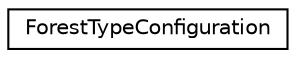 digraph "Graphical Class Hierarchy"
{
 // LATEX_PDF_SIZE
  edge [fontname="Helvetica",fontsize="10",labelfontname="Helvetica",labelfontsize="10"];
  node [fontname="Helvetica",fontsize="10",shape=record];
  rankdir="LR";
  Node0 [label="ForestTypeConfiguration",height=0.2,width=0.4,color="black", fillcolor="white", style="filled",URL="$structForestTypeConfiguration.html",tooltip=" "];
}
